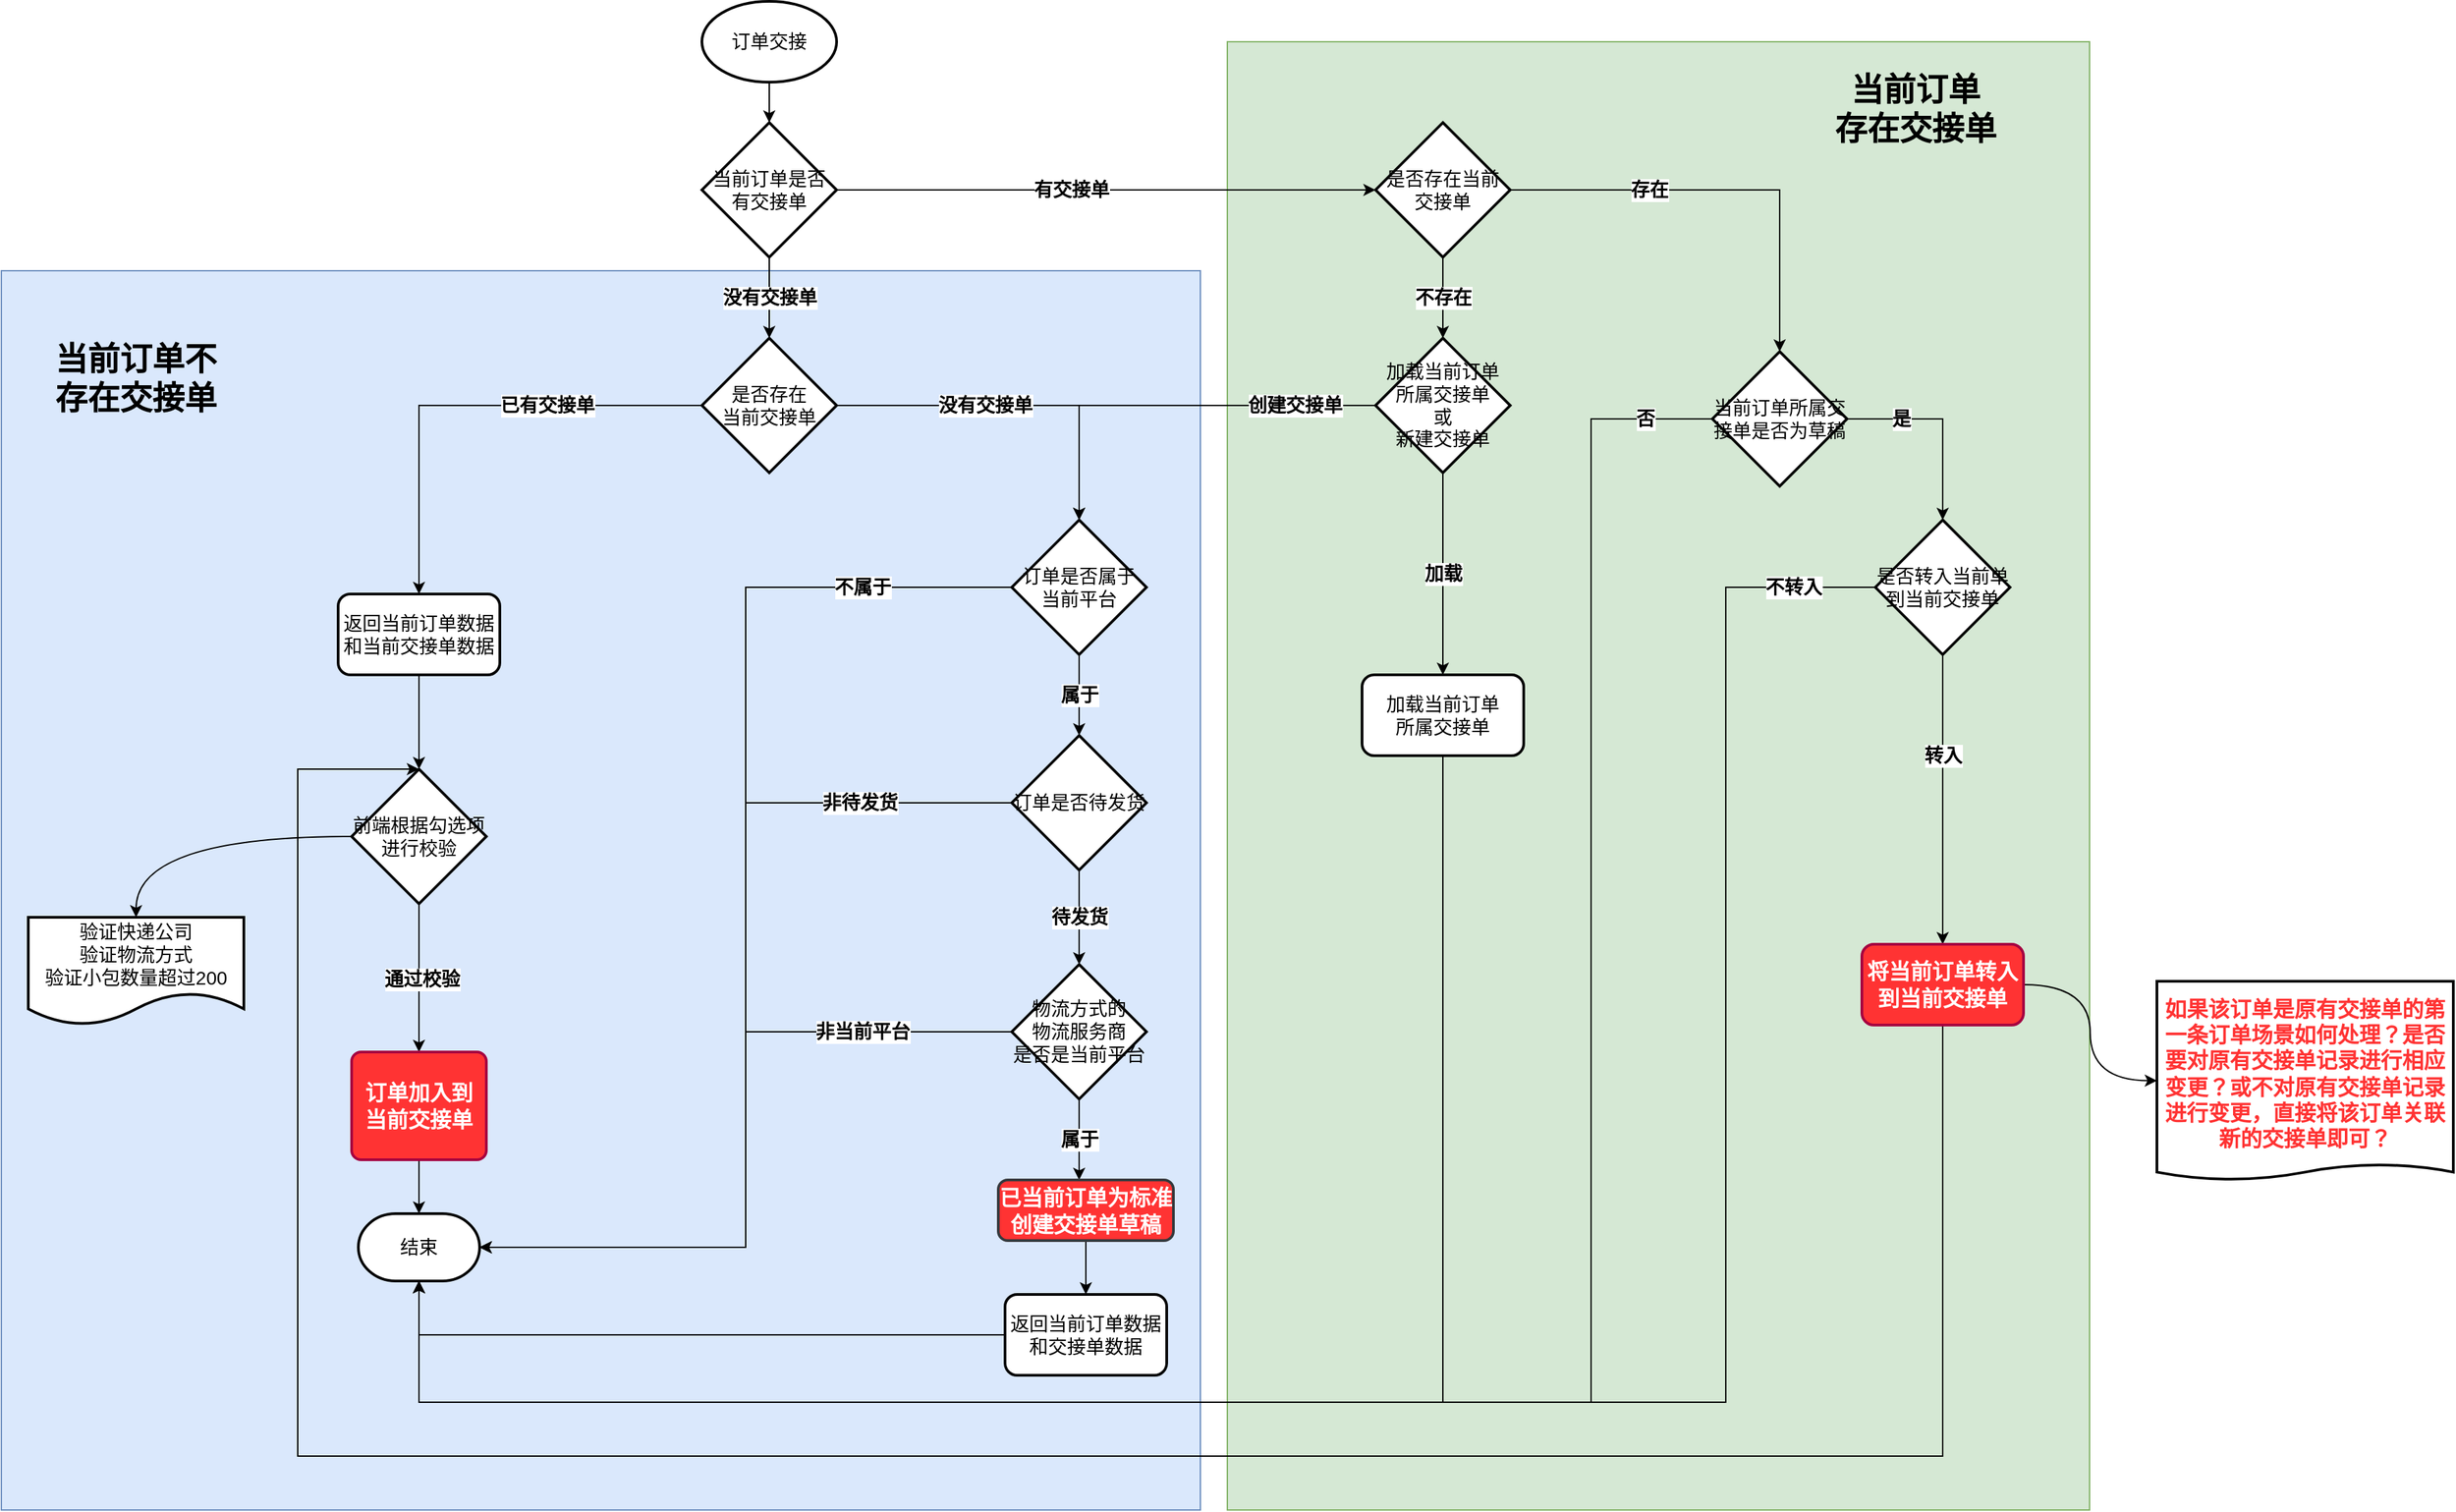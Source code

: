 <mxfile version="21.1.8" type="github">
  <diagram name="第 1 页" id="Zu895qKpGqfJF8_NdcSO">
    <mxGraphModel dx="2336" dy="1906" grid="1" gridSize="10" guides="1" tooltips="1" connect="1" arrows="1" fold="1" page="1" pageScale="1" pageWidth="827" pageHeight="1169" math="0" shadow="0">
      <root>
        <mxCell id="0" />
        <mxCell id="1" parent="0" />
        <mxCell id="1rTdvhS_EnYdTGoQ4SmT-110" value="" style="rounded=0;whiteSpace=wrap;html=1;glass=0;shadow=0;fillColor=#d5e8d4;strokeColor=#82b366;" vertex="1" parent="1">
          <mxGeometry x="760" y="-40" width="640" height="1090" as="geometry" />
        </mxCell>
        <mxCell id="1rTdvhS_EnYdTGoQ4SmT-105" value="" style="rounded=0;whiteSpace=wrap;html=1;fillColor=#dae8fc;strokeColor=#6c8ebf;glass=0;shadow=0;" vertex="1" parent="1">
          <mxGeometry x="-150" y="130" width="890" height="920" as="geometry" />
        </mxCell>
        <mxCell id="1rTdvhS_EnYdTGoQ4SmT-6" value="&lt;b&gt;&lt;font style=&quot;font-size: 14px;&quot;&gt;没有交接单&lt;/font&gt;&lt;/b&gt;" style="edgeStyle=orthogonalEdgeStyle;rounded=0;orthogonalLoop=1;jettySize=auto;html=1;" edge="1" parent="1" source="1rTdvhS_EnYdTGoQ4SmT-2" target="1rTdvhS_EnYdTGoQ4SmT-7">
          <mxGeometry x="-0.17" relative="1" as="geometry">
            <mxPoint x="590" y="300" as="targetPoint" />
            <Array as="points">
              <mxPoint x="650" y="230" />
            </Array>
            <mxPoint as="offset" />
          </mxGeometry>
        </mxCell>
        <mxCell id="1rTdvhS_EnYdTGoQ4SmT-25" value="" style="edgeStyle=orthogonalEdgeStyle;rounded=0;orthogonalLoop=1;jettySize=auto;html=1;" edge="1" parent="1" source="1rTdvhS_EnYdTGoQ4SmT-2" target="1rTdvhS_EnYdTGoQ4SmT-24">
          <mxGeometry relative="1" as="geometry" />
        </mxCell>
        <mxCell id="1rTdvhS_EnYdTGoQ4SmT-26" value="&lt;b&gt;&lt;font style=&quot;font-size: 14px;&quot;&gt;已有交接单&lt;/font&gt;&lt;/b&gt;" style="edgeLabel;html=1;align=center;verticalAlign=middle;resizable=0;points=[];" vertex="1" connectable="0" parent="1rTdvhS_EnYdTGoQ4SmT-25">
          <mxGeometry x="-0.1" y="1" relative="1" as="geometry">
            <mxPoint x="42" y="-1" as="offset" />
          </mxGeometry>
        </mxCell>
        <mxCell id="1rTdvhS_EnYdTGoQ4SmT-2" value="&lt;span style=&quot;font-size: 14px;&quot;&gt;是否存在&lt;br&gt;当前交接单&lt;/span&gt;" style="strokeWidth=2;html=1;shape=mxgraph.flowchart.decision;whiteSpace=wrap;" vertex="1" parent="1">
          <mxGeometry x="370" y="180" width="100" height="100" as="geometry" />
        </mxCell>
        <mxCell id="1rTdvhS_EnYdTGoQ4SmT-10" value="&lt;font style=&quot;font-size: 14px;&quot;&gt;&lt;b&gt;属于&lt;/b&gt;&lt;/font&gt;" style="edgeStyle=orthogonalEdgeStyle;rounded=0;orthogonalLoop=1;jettySize=auto;html=1;" edge="1" parent="1" source="1rTdvhS_EnYdTGoQ4SmT-7" target="1rTdvhS_EnYdTGoQ4SmT-9">
          <mxGeometry relative="1" as="geometry">
            <mxPoint as="offset" />
          </mxGeometry>
        </mxCell>
        <mxCell id="1rTdvhS_EnYdTGoQ4SmT-15" style="edgeStyle=orthogonalEdgeStyle;rounded=0;orthogonalLoop=1;jettySize=auto;html=1;entryX=1;entryY=0.5;entryDx=0;entryDy=0;entryPerimeter=0;" edge="1" parent="1" source="1rTdvhS_EnYdTGoQ4SmT-7" target="1rTdvhS_EnYdTGoQ4SmT-8">
          <mxGeometry relative="1" as="geometry" />
        </mxCell>
        <mxCell id="1rTdvhS_EnYdTGoQ4SmT-18" value="&lt;b&gt;&lt;font style=&quot;font-size: 14px;&quot;&gt;不属于&lt;/font&gt;&lt;/b&gt;" style="edgeLabel;html=1;align=center;verticalAlign=middle;resizable=0;points=[];" vertex="1" connectable="0" parent="1rTdvhS_EnYdTGoQ4SmT-15">
          <mxGeometry x="-0.81" y="-1" relative="1" as="geometry">
            <mxPoint x="-27" y="1" as="offset" />
          </mxGeometry>
        </mxCell>
        <mxCell id="1rTdvhS_EnYdTGoQ4SmT-7" value="&lt;font style=&quot;font-size: 14px;&quot;&gt;订单是否属于&lt;br&gt;当前平台&lt;/font&gt;" style="strokeWidth=2;html=1;shape=mxgraph.flowchart.decision;whiteSpace=wrap;" vertex="1" parent="1">
          <mxGeometry x="600" y="315" width="100" height="100" as="geometry" />
        </mxCell>
        <mxCell id="1rTdvhS_EnYdTGoQ4SmT-8" value="&lt;font style=&quot;font-size: 14px;&quot;&gt;结束&lt;/font&gt;" style="strokeWidth=2;html=1;shape=mxgraph.flowchart.terminator;whiteSpace=wrap;" vertex="1" parent="1">
          <mxGeometry x="115" y="830" width="90" height="50" as="geometry" />
        </mxCell>
        <mxCell id="1rTdvhS_EnYdTGoQ4SmT-12" value="&lt;font style=&quot;font-size: 14px;&quot;&gt;&lt;b&gt;待发货&lt;/b&gt;&lt;/font&gt;" style="edgeStyle=orthogonalEdgeStyle;rounded=0;orthogonalLoop=1;jettySize=auto;html=1;" edge="1" parent="1" source="1rTdvhS_EnYdTGoQ4SmT-9" target="1rTdvhS_EnYdTGoQ4SmT-11">
          <mxGeometry relative="1" as="geometry" />
        </mxCell>
        <mxCell id="1rTdvhS_EnYdTGoQ4SmT-16" style="edgeStyle=orthogonalEdgeStyle;rounded=0;orthogonalLoop=1;jettySize=auto;html=1;entryX=1;entryY=0.5;entryDx=0;entryDy=0;entryPerimeter=0;" edge="1" parent="1" source="1rTdvhS_EnYdTGoQ4SmT-9" target="1rTdvhS_EnYdTGoQ4SmT-8">
          <mxGeometry relative="1" as="geometry" />
        </mxCell>
        <mxCell id="1rTdvhS_EnYdTGoQ4SmT-19" value="&lt;font style=&quot;font-size: 14px;&quot;&gt;&lt;b&gt;非待发货&lt;/b&gt;&lt;/font&gt;" style="edgeLabel;html=1;align=center;verticalAlign=middle;resizable=0;points=[];" vertex="1" connectable="0" parent="1rTdvhS_EnYdTGoQ4SmT-16">
          <mxGeometry x="-0.721" relative="1" as="geometry">
            <mxPoint x="-12" as="offset" />
          </mxGeometry>
        </mxCell>
        <mxCell id="1rTdvhS_EnYdTGoQ4SmT-9" value="&lt;font style=&quot;font-size: 14px;&quot;&gt;订单是否待发货&lt;/font&gt;" style="strokeWidth=2;html=1;shape=mxgraph.flowchart.decision;whiteSpace=wrap;" vertex="1" parent="1">
          <mxGeometry x="600" y="475" width="100" height="100" as="geometry" />
        </mxCell>
        <mxCell id="1rTdvhS_EnYdTGoQ4SmT-14" value="&lt;font style=&quot;font-size: 14px;&quot;&gt;&lt;b&gt;属于&lt;/b&gt;&lt;/font&gt;" style="edgeStyle=orthogonalEdgeStyle;rounded=0;orthogonalLoop=1;jettySize=auto;html=1;" edge="1" parent="1" source="1rTdvhS_EnYdTGoQ4SmT-11" target="1rTdvhS_EnYdTGoQ4SmT-13">
          <mxGeometry relative="1" as="geometry">
            <Array as="points">
              <mxPoint x="650" y="765" />
              <mxPoint x="650" y="765" />
            </Array>
          </mxGeometry>
        </mxCell>
        <mxCell id="1rTdvhS_EnYdTGoQ4SmT-17" style="edgeStyle=orthogonalEdgeStyle;rounded=0;orthogonalLoop=1;jettySize=auto;html=1;entryX=1;entryY=0.5;entryDx=0;entryDy=0;entryPerimeter=0;" edge="1" parent="1" source="1rTdvhS_EnYdTGoQ4SmT-11" target="1rTdvhS_EnYdTGoQ4SmT-8">
          <mxGeometry relative="1" as="geometry" />
        </mxCell>
        <mxCell id="1rTdvhS_EnYdTGoQ4SmT-20" value="&lt;b&gt;&lt;font style=&quot;font-size: 14px;&quot;&gt;非当前平台&lt;/font&gt;&lt;/b&gt;" style="edgeLabel;html=1;align=center;verticalAlign=middle;resizable=0;points=[];" vertex="1" connectable="0" parent="1rTdvhS_EnYdTGoQ4SmT-17">
          <mxGeometry x="-0.665" y="3" relative="1" as="geometry">
            <mxPoint x="-18" y="-3" as="offset" />
          </mxGeometry>
        </mxCell>
        <mxCell id="1rTdvhS_EnYdTGoQ4SmT-11" value="&lt;font style=&quot;font-size: 14px;&quot;&gt;物流方式的&lt;br&gt;物流服务商&lt;br&gt;是否是当前平台&lt;/font&gt;" style="strokeWidth=2;html=1;shape=mxgraph.flowchart.decision;whiteSpace=wrap;" vertex="1" parent="1">
          <mxGeometry x="600" y="645" width="100" height="100" as="geometry" />
        </mxCell>
        <mxCell id="1rTdvhS_EnYdTGoQ4SmT-29" style="edgeStyle=orthogonalEdgeStyle;rounded=0;orthogonalLoop=1;jettySize=auto;html=1;" edge="1" parent="1" source="1rTdvhS_EnYdTGoQ4SmT-13" target="1rTdvhS_EnYdTGoQ4SmT-28">
          <mxGeometry relative="1" as="geometry" />
        </mxCell>
        <mxCell id="1rTdvhS_EnYdTGoQ4SmT-13" value="&lt;font color=&quot;#ffffff&quot; style=&quot;font-size: 16px;&quot;&gt;&lt;b&gt;已当前订单为标准创建交接单草稿&lt;/b&gt;&lt;/font&gt;" style="rounded=1;whiteSpace=wrap;html=1;absoluteArcSize=1;arcSize=14;strokeWidth=2;fillColor=#FF3333;strokeColor=#36393d;" vertex="1" parent="1">
          <mxGeometry x="590" y="805" width="130" height="45" as="geometry" />
        </mxCell>
        <mxCell id="1rTdvhS_EnYdTGoQ4SmT-75" style="edgeStyle=orthogonalEdgeStyle;rounded=0;orthogonalLoop=1;jettySize=auto;html=1;" edge="1" parent="1" source="1rTdvhS_EnYdTGoQ4SmT-24" target="1rTdvhS_EnYdTGoQ4SmT-37">
          <mxGeometry relative="1" as="geometry" />
        </mxCell>
        <mxCell id="1rTdvhS_EnYdTGoQ4SmT-24" value="&lt;font style=&quot;font-size: 14px;&quot;&gt;返回当前订单数据&lt;br&gt;和当前交接单数据&lt;/font&gt;" style="rounded=1;whiteSpace=wrap;html=1;strokeWidth=2;" vertex="1" parent="1">
          <mxGeometry x="100" y="370" width="120" height="60" as="geometry" />
        </mxCell>
        <mxCell id="1rTdvhS_EnYdTGoQ4SmT-34" style="edgeStyle=orthogonalEdgeStyle;rounded=0;orthogonalLoop=1;jettySize=auto;html=1;entryX=0.5;entryY=1;entryDx=0;entryDy=0;entryPerimeter=0;exitX=0;exitY=0.5;exitDx=0;exitDy=0;" edge="1" parent="1" source="1rTdvhS_EnYdTGoQ4SmT-28" target="1rTdvhS_EnYdTGoQ4SmT-8">
          <mxGeometry relative="1" as="geometry" />
        </mxCell>
        <mxCell id="1rTdvhS_EnYdTGoQ4SmT-28" value="&lt;font style=&quot;font-size: 14px;&quot;&gt;返回当前订单数据&lt;br&gt;和交接单数据&lt;/font&gt;" style="rounded=1;whiteSpace=wrap;html=1;strokeWidth=2;" vertex="1" parent="1">
          <mxGeometry x="595" y="890" width="120" height="60" as="geometry" />
        </mxCell>
        <mxCell id="1rTdvhS_EnYdTGoQ4SmT-42" value="" style="edgeStyle=orthogonalEdgeStyle;rounded=0;orthogonalLoop=1;jettySize=auto;html=1;entryX=0.5;entryY=0;entryDx=0;entryDy=0;" edge="1" parent="1" source="1rTdvhS_EnYdTGoQ4SmT-37" target="1rTdvhS_EnYdTGoQ4SmT-46">
          <mxGeometry relative="1" as="geometry">
            <mxPoint x="-20" y="490" as="targetPoint" />
          </mxGeometry>
        </mxCell>
        <mxCell id="1rTdvhS_EnYdTGoQ4SmT-43" value="&lt;b&gt;&lt;font style=&quot;font-size: 14px;&quot;&gt;通过校验&lt;/font&gt;&lt;/b&gt;" style="edgeLabel;html=1;align=center;verticalAlign=middle;resizable=0;points=[];" vertex="1" connectable="0" parent="1rTdvhS_EnYdTGoQ4SmT-42">
          <mxGeometry x="0.215" relative="1" as="geometry">
            <mxPoint x="2" y="-11" as="offset" />
          </mxGeometry>
        </mxCell>
        <mxCell id="1rTdvhS_EnYdTGoQ4SmT-49" value="" style="edgeStyle=orthogonalEdgeStyle;orthogonalLoop=1;jettySize=auto;html=1;curved=1;" edge="1" parent="1" source="1rTdvhS_EnYdTGoQ4SmT-37" target="1rTdvhS_EnYdTGoQ4SmT-48">
          <mxGeometry relative="1" as="geometry" />
        </mxCell>
        <mxCell id="1rTdvhS_EnYdTGoQ4SmT-37" value="&lt;font style=&quot;font-size: 14px;&quot;&gt;前端根据勾选项&lt;br style=&quot;border-color: var(--border-color);&quot;&gt;进行校验&lt;/font&gt;" style="strokeWidth=2;html=1;shape=mxgraph.flowchart.decision;whiteSpace=wrap;" vertex="1" parent="1">
          <mxGeometry x="110" y="500" width="100" height="100" as="geometry" />
        </mxCell>
        <mxCell id="1rTdvhS_EnYdTGoQ4SmT-47" style="edgeStyle=orthogonalEdgeStyle;rounded=0;orthogonalLoop=1;jettySize=auto;html=1;" edge="1" parent="1" source="1rTdvhS_EnYdTGoQ4SmT-46" target="1rTdvhS_EnYdTGoQ4SmT-8">
          <mxGeometry relative="1" as="geometry" />
        </mxCell>
        <mxCell id="1rTdvhS_EnYdTGoQ4SmT-46" value="&lt;font style=&quot;font-size: 16px;&quot;&gt;&lt;b&gt;订单加入到&lt;br&gt;当前交接单&lt;/b&gt;&lt;/font&gt;" style="rounded=1;whiteSpace=wrap;html=1;absoluteArcSize=1;arcSize=14;strokeWidth=2;fillColor=#FF3333;strokeColor=#A50040;fontColor=#ffffff;" vertex="1" parent="1">
          <mxGeometry x="110" y="710" width="100" height="80" as="geometry" />
        </mxCell>
        <mxCell id="1rTdvhS_EnYdTGoQ4SmT-48" value="&lt;font style=&quot;font-size: 14px;&quot;&gt;验证快递公司&lt;br&gt;验证物流方式&lt;br&gt;验证小包数量超过200&lt;/font&gt;" style="shape=document;whiteSpace=wrap;html=1;boundedLbl=1;strokeWidth=2;" vertex="1" parent="1">
          <mxGeometry x="-130" y="610" width="160" height="80" as="geometry" />
        </mxCell>
        <mxCell id="1rTdvhS_EnYdTGoQ4SmT-81" style="edgeStyle=orthogonalEdgeStyle;rounded=0;orthogonalLoop=1;jettySize=auto;html=1;entryX=0;entryY=0.5;entryDx=0;entryDy=0;entryPerimeter=0;" edge="1" parent="1" source="1rTdvhS_EnYdTGoQ4SmT-66" target="1rTdvhS_EnYdTGoQ4SmT-76">
          <mxGeometry relative="1" as="geometry" />
        </mxCell>
        <mxCell id="1rTdvhS_EnYdTGoQ4SmT-82" value="&lt;font style=&quot;font-size: 14px;&quot;&gt;&lt;b&gt;有交接单&lt;/b&gt;&lt;/font&gt;" style="edgeLabel;html=1;align=center;verticalAlign=middle;resizable=0;points=[];" vertex="1" connectable="0" parent="1rTdvhS_EnYdTGoQ4SmT-81">
          <mxGeometry x="-0.13" y="1" relative="1" as="geometry">
            <mxPoint y="1" as="offset" />
          </mxGeometry>
        </mxCell>
        <mxCell id="1rTdvhS_EnYdTGoQ4SmT-103" value="&lt;b&gt;&lt;font style=&quot;font-size: 14px;&quot;&gt;没有交接单&lt;/font&gt;&lt;/b&gt;" style="edgeStyle=orthogonalEdgeStyle;rounded=0;orthogonalLoop=1;jettySize=auto;html=1;entryX=0.5;entryY=0;entryDx=0;entryDy=0;entryPerimeter=0;" edge="1" parent="1" source="1rTdvhS_EnYdTGoQ4SmT-66" target="1rTdvhS_EnYdTGoQ4SmT-2">
          <mxGeometry relative="1" as="geometry" />
        </mxCell>
        <mxCell id="1rTdvhS_EnYdTGoQ4SmT-66" value="&lt;font style=&quot;font-size: 14px;&quot;&gt;当前订单是否&lt;br&gt;有交接单&lt;/font&gt;" style="strokeWidth=2;html=1;shape=mxgraph.flowchart.decision;whiteSpace=wrap;" vertex="1" parent="1">
          <mxGeometry x="370" y="20" width="100" height="100" as="geometry" />
        </mxCell>
        <mxCell id="1rTdvhS_EnYdTGoQ4SmT-78" value="&lt;b&gt;&lt;font style=&quot;font-size: 14px;&quot;&gt;不存在&lt;/font&gt;&lt;/b&gt;" style="edgeStyle=orthogonalEdgeStyle;rounded=0;orthogonalLoop=1;jettySize=auto;html=1;" edge="1" parent="1" source="1rTdvhS_EnYdTGoQ4SmT-76" target="1rTdvhS_EnYdTGoQ4SmT-77">
          <mxGeometry relative="1" as="geometry" />
        </mxCell>
        <mxCell id="1rTdvhS_EnYdTGoQ4SmT-85" value="&lt;font style=&quot;font-size: 14px;&quot;&gt;&lt;b&gt;存在&lt;/b&gt;&lt;/font&gt;" style="edgeStyle=orthogonalEdgeStyle;rounded=0;orthogonalLoop=1;jettySize=auto;html=1;" edge="1" parent="1" source="1rTdvhS_EnYdTGoQ4SmT-76" target="1rTdvhS_EnYdTGoQ4SmT-86">
          <mxGeometry x="-0.36" relative="1" as="geometry">
            <mxPoint x="1050" y="70" as="targetPoint" />
            <mxPoint as="offset" />
          </mxGeometry>
        </mxCell>
        <mxCell id="1rTdvhS_EnYdTGoQ4SmT-76" value="&lt;font style=&quot;font-size: 14px;&quot;&gt;是否存在当前&lt;br&gt;交接单&lt;/font&gt;" style="strokeWidth=2;html=1;shape=mxgraph.flowchart.decision;whiteSpace=wrap;" vertex="1" parent="1">
          <mxGeometry x="870" y="20" width="100" height="100" as="geometry" />
        </mxCell>
        <mxCell id="1rTdvhS_EnYdTGoQ4SmT-80" value="&lt;font style=&quot;font-size: 14px;&quot;&gt;&lt;b&gt;加载&lt;/b&gt;&lt;/font&gt;" style="edgeStyle=orthogonalEdgeStyle;rounded=0;orthogonalLoop=1;jettySize=auto;html=1;" edge="1" parent="1" source="1rTdvhS_EnYdTGoQ4SmT-77" target="1rTdvhS_EnYdTGoQ4SmT-79">
          <mxGeometry relative="1" as="geometry" />
        </mxCell>
        <mxCell id="1rTdvhS_EnYdTGoQ4SmT-83" value="&lt;b&gt;&lt;font style=&quot;font-size: 14px;&quot;&gt;创建交接单&lt;/font&gt;&lt;/b&gt;" style="edgeStyle=orthogonalEdgeStyle;rounded=0;orthogonalLoop=1;jettySize=auto;html=1;entryX=0.5;entryY=0;entryDx=0;entryDy=0;entryPerimeter=0;" edge="1" parent="1" source="1rTdvhS_EnYdTGoQ4SmT-77" target="1rTdvhS_EnYdTGoQ4SmT-7">
          <mxGeometry x="-0.607" relative="1" as="geometry">
            <Array as="points" />
            <mxPoint as="offset" />
          </mxGeometry>
        </mxCell>
        <mxCell id="1rTdvhS_EnYdTGoQ4SmT-77" value="&lt;font style=&quot;font-size: 14px;&quot;&gt;加载当前订单&lt;br&gt;所属交接单&lt;br&gt;或&lt;br&gt;新建交接单&lt;/font&gt;" style="strokeWidth=2;html=1;shape=mxgraph.flowchart.decision;whiteSpace=wrap;" vertex="1" parent="1">
          <mxGeometry x="870" y="180" width="100" height="100" as="geometry" />
        </mxCell>
        <mxCell id="1rTdvhS_EnYdTGoQ4SmT-89" style="edgeStyle=orthogonalEdgeStyle;rounded=0;orthogonalLoop=1;jettySize=auto;html=1;entryX=0.5;entryY=1;entryDx=0;entryDy=0;entryPerimeter=0;" edge="1" parent="1" source="1rTdvhS_EnYdTGoQ4SmT-79" target="1rTdvhS_EnYdTGoQ4SmT-8">
          <mxGeometry relative="1" as="geometry">
            <Array as="points">
              <mxPoint x="920" y="970" />
              <mxPoint x="160" y="970" />
            </Array>
          </mxGeometry>
        </mxCell>
        <mxCell id="1rTdvhS_EnYdTGoQ4SmT-79" value="&lt;font style=&quot;font-size: 14px;&quot;&gt;加载当前订单&lt;br&gt;所属交接单&lt;/font&gt;" style="rounded=1;whiteSpace=wrap;html=1;strokeWidth=2;" vertex="1" parent="1">
          <mxGeometry x="860" y="430" width="120" height="60" as="geometry" />
        </mxCell>
        <mxCell id="1rTdvhS_EnYdTGoQ4SmT-88" value="&lt;font style=&quot;font-size: 14px;&quot;&gt;&lt;b&gt;是&lt;/b&gt;&lt;/font&gt;" style="edgeStyle=orthogonalEdgeStyle;rounded=0;orthogonalLoop=1;jettySize=auto;html=1;exitX=1;exitY=0.5;exitDx=0;exitDy=0;exitPerimeter=0;" edge="1" parent="1" source="1rTdvhS_EnYdTGoQ4SmT-86" target="1rTdvhS_EnYdTGoQ4SmT-87">
          <mxGeometry x="-0.46" relative="1" as="geometry">
            <mxPoint as="offset" />
          </mxGeometry>
        </mxCell>
        <mxCell id="1rTdvhS_EnYdTGoQ4SmT-90" style="edgeStyle=orthogonalEdgeStyle;rounded=0;orthogonalLoop=1;jettySize=auto;html=1;entryX=0.5;entryY=1;entryDx=0;entryDy=0;entryPerimeter=0;" edge="1" parent="1" source="1rTdvhS_EnYdTGoQ4SmT-86" target="1rTdvhS_EnYdTGoQ4SmT-8">
          <mxGeometry relative="1" as="geometry">
            <Array as="points">
              <mxPoint x="1030" y="240" />
              <mxPoint x="1030" y="970" />
              <mxPoint x="160" y="970" />
            </Array>
          </mxGeometry>
        </mxCell>
        <mxCell id="1rTdvhS_EnYdTGoQ4SmT-91" value="&lt;b&gt;&lt;font style=&quot;font-size: 14px;&quot;&gt;否&lt;/font&gt;&lt;/b&gt;" style="edgeLabel;html=1;align=center;verticalAlign=middle;resizable=0;points=[];" vertex="1" connectable="0" parent="1rTdvhS_EnYdTGoQ4SmT-90">
          <mxGeometry x="-0.936" y="-3" relative="1" as="geometry">
            <mxPoint x="7" y="3" as="offset" />
          </mxGeometry>
        </mxCell>
        <mxCell id="1rTdvhS_EnYdTGoQ4SmT-86" value="&lt;font style=&quot;font-size: 14px;&quot;&gt;当前订单所属交接单是否为草稿&lt;/font&gt;" style="strokeWidth=2;html=1;shape=mxgraph.flowchart.decision;whiteSpace=wrap;" vertex="1" parent="1">
          <mxGeometry x="1120" y="190" width="100" height="100" as="geometry" />
        </mxCell>
        <mxCell id="1rTdvhS_EnYdTGoQ4SmT-92" style="edgeStyle=orthogonalEdgeStyle;rounded=0;orthogonalLoop=1;jettySize=auto;html=1;entryX=0.5;entryY=1;entryDx=0;entryDy=0;entryPerimeter=0;exitX=0;exitY=0.5;exitDx=0;exitDy=0;exitPerimeter=0;" edge="1" parent="1" source="1rTdvhS_EnYdTGoQ4SmT-87" target="1rTdvhS_EnYdTGoQ4SmT-8">
          <mxGeometry relative="1" as="geometry">
            <Array as="points">
              <mxPoint x="1130" y="365" />
              <mxPoint x="1130" y="970" />
              <mxPoint x="160" y="970" />
            </Array>
          </mxGeometry>
        </mxCell>
        <mxCell id="1rTdvhS_EnYdTGoQ4SmT-93" value="&lt;b&gt;&lt;font style=&quot;font-size: 14px;&quot;&gt;不转入&lt;/font&gt;&lt;/b&gt;" style="edgeLabel;html=1;align=center;verticalAlign=middle;resizable=0;points=[];" vertex="1" connectable="0" parent="1rTdvhS_EnYdTGoQ4SmT-92">
          <mxGeometry x="-0.913" relative="1" as="geometry">
            <mxPoint x="16" as="offset" />
          </mxGeometry>
        </mxCell>
        <mxCell id="1rTdvhS_EnYdTGoQ4SmT-96" value="" style="edgeStyle=orthogonalEdgeStyle;rounded=0;orthogonalLoop=1;jettySize=auto;html=1;" edge="1" parent="1" source="1rTdvhS_EnYdTGoQ4SmT-87" target="1rTdvhS_EnYdTGoQ4SmT-95">
          <mxGeometry relative="1" as="geometry" />
        </mxCell>
        <mxCell id="1rTdvhS_EnYdTGoQ4SmT-97" value="&lt;font style=&quot;font-size: 14px;&quot;&gt;&lt;b&gt;转入&lt;/b&gt;&lt;/font&gt;" style="edgeLabel;html=1;align=center;verticalAlign=middle;resizable=0;points=[];" vertex="1" connectable="0" parent="1rTdvhS_EnYdTGoQ4SmT-96">
          <mxGeometry x="-0.263" y="-1" relative="1" as="geometry">
            <mxPoint x="1" y="-4" as="offset" />
          </mxGeometry>
        </mxCell>
        <mxCell id="1rTdvhS_EnYdTGoQ4SmT-87" value="&lt;font style=&quot;font-size: 14px;&quot;&gt;是否转入当前单&lt;br&gt;到当前交接单&lt;/font&gt;" style="strokeWidth=2;html=1;shape=mxgraph.flowchart.decision;whiteSpace=wrap;" vertex="1" parent="1">
          <mxGeometry x="1241" y="315" width="100" height="100" as="geometry" />
        </mxCell>
        <mxCell id="1rTdvhS_EnYdTGoQ4SmT-98" style="edgeStyle=orthogonalEdgeStyle;rounded=0;orthogonalLoop=1;jettySize=auto;html=1;entryX=0.5;entryY=0;entryDx=0;entryDy=0;entryPerimeter=0;" edge="1" parent="1" source="1rTdvhS_EnYdTGoQ4SmT-95" target="1rTdvhS_EnYdTGoQ4SmT-37">
          <mxGeometry relative="1" as="geometry">
            <Array as="points">
              <mxPoint x="1291" y="1010" />
              <mxPoint x="70" y="1010" />
              <mxPoint x="70" y="500" />
            </Array>
          </mxGeometry>
        </mxCell>
        <mxCell id="1rTdvhS_EnYdTGoQ4SmT-113" value="" style="edgeStyle=orthogonalEdgeStyle;orthogonalLoop=1;jettySize=auto;html=1;curved=1;" edge="1" parent="1" source="1rTdvhS_EnYdTGoQ4SmT-95" target="1rTdvhS_EnYdTGoQ4SmT-112">
          <mxGeometry relative="1" as="geometry" />
        </mxCell>
        <mxCell id="1rTdvhS_EnYdTGoQ4SmT-95" value="&lt;font style=&quot;font-size: 16px;&quot;&gt;&lt;b&gt;将当前订单转入到当前交接单&lt;/b&gt;&lt;/font&gt;" style="rounded=1;whiteSpace=wrap;html=1;strokeWidth=2;fillColor=#FF3333;strokeColor=#A50040;fontColor=#ffffff;fillStyle=auto;gradientColor=none;" vertex="1" parent="1">
          <mxGeometry x="1231" y="630" width="120" height="60" as="geometry" />
        </mxCell>
        <mxCell id="1rTdvhS_EnYdTGoQ4SmT-100" style="edgeStyle=orthogonalEdgeStyle;rounded=0;orthogonalLoop=1;jettySize=auto;html=1;entryX=0.5;entryY=0;entryDx=0;entryDy=0;entryPerimeter=0;" edge="1" parent="1" source="1rTdvhS_EnYdTGoQ4SmT-99" target="1rTdvhS_EnYdTGoQ4SmT-66">
          <mxGeometry relative="1" as="geometry" />
        </mxCell>
        <mxCell id="1rTdvhS_EnYdTGoQ4SmT-99" value="&lt;font style=&quot;font-size: 14px;&quot;&gt;订单交接&lt;/font&gt;" style="strokeWidth=2;html=1;shape=mxgraph.flowchart.start_1;whiteSpace=wrap;" vertex="1" parent="1">
          <mxGeometry x="370" y="-70" width="100" height="60" as="geometry" />
        </mxCell>
        <mxCell id="1rTdvhS_EnYdTGoQ4SmT-106" value="&lt;font style=&quot;font-size: 24px;&quot;&gt;&lt;b&gt;当前订单不存在交接单&lt;/b&gt;&lt;/font&gt;" style="text;html=1;strokeColor=none;fillColor=none;align=center;verticalAlign=middle;whiteSpace=wrap;rounded=0;" vertex="1" parent="1">
          <mxGeometry x="-120" y="170" width="140" height="80" as="geometry" />
        </mxCell>
        <mxCell id="1rTdvhS_EnYdTGoQ4SmT-111" value="&lt;font style=&quot;font-size: 24px;&quot;&gt;&lt;b&gt;当前订单&lt;br&gt;存在交接单&lt;/b&gt;&lt;/font&gt;" style="text;html=1;strokeColor=none;fillColor=none;align=center;verticalAlign=middle;whiteSpace=wrap;rounded=0;" vertex="1" parent="1">
          <mxGeometry x="1201" y="-30" width="140" height="80" as="geometry" />
        </mxCell>
        <mxCell id="1rTdvhS_EnYdTGoQ4SmT-112" value="&lt;font color=&quot;#ff3333&quot; style=&quot;font-size: 16px;&quot;&gt;&lt;b style=&quot;&quot;&gt;如果该订单是原有交接单的第一条订单场景如何处理？是否要对原有交接单记录进行相应变更？或不对原有交接单记录进行变更，直接将该订单关联新的交接单即可？&lt;/b&gt;&lt;/font&gt;" style="shape=document;whiteSpace=wrap;html=1;boundedLbl=1;rounded=1;strokeWidth=2;size=0.079;" vertex="1" parent="1">
          <mxGeometry x="1450" y="657.5" width="220" height="147.5" as="geometry" />
        </mxCell>
      </root>
    </mxGraphModel>
  </diagram>
</mxfile>
